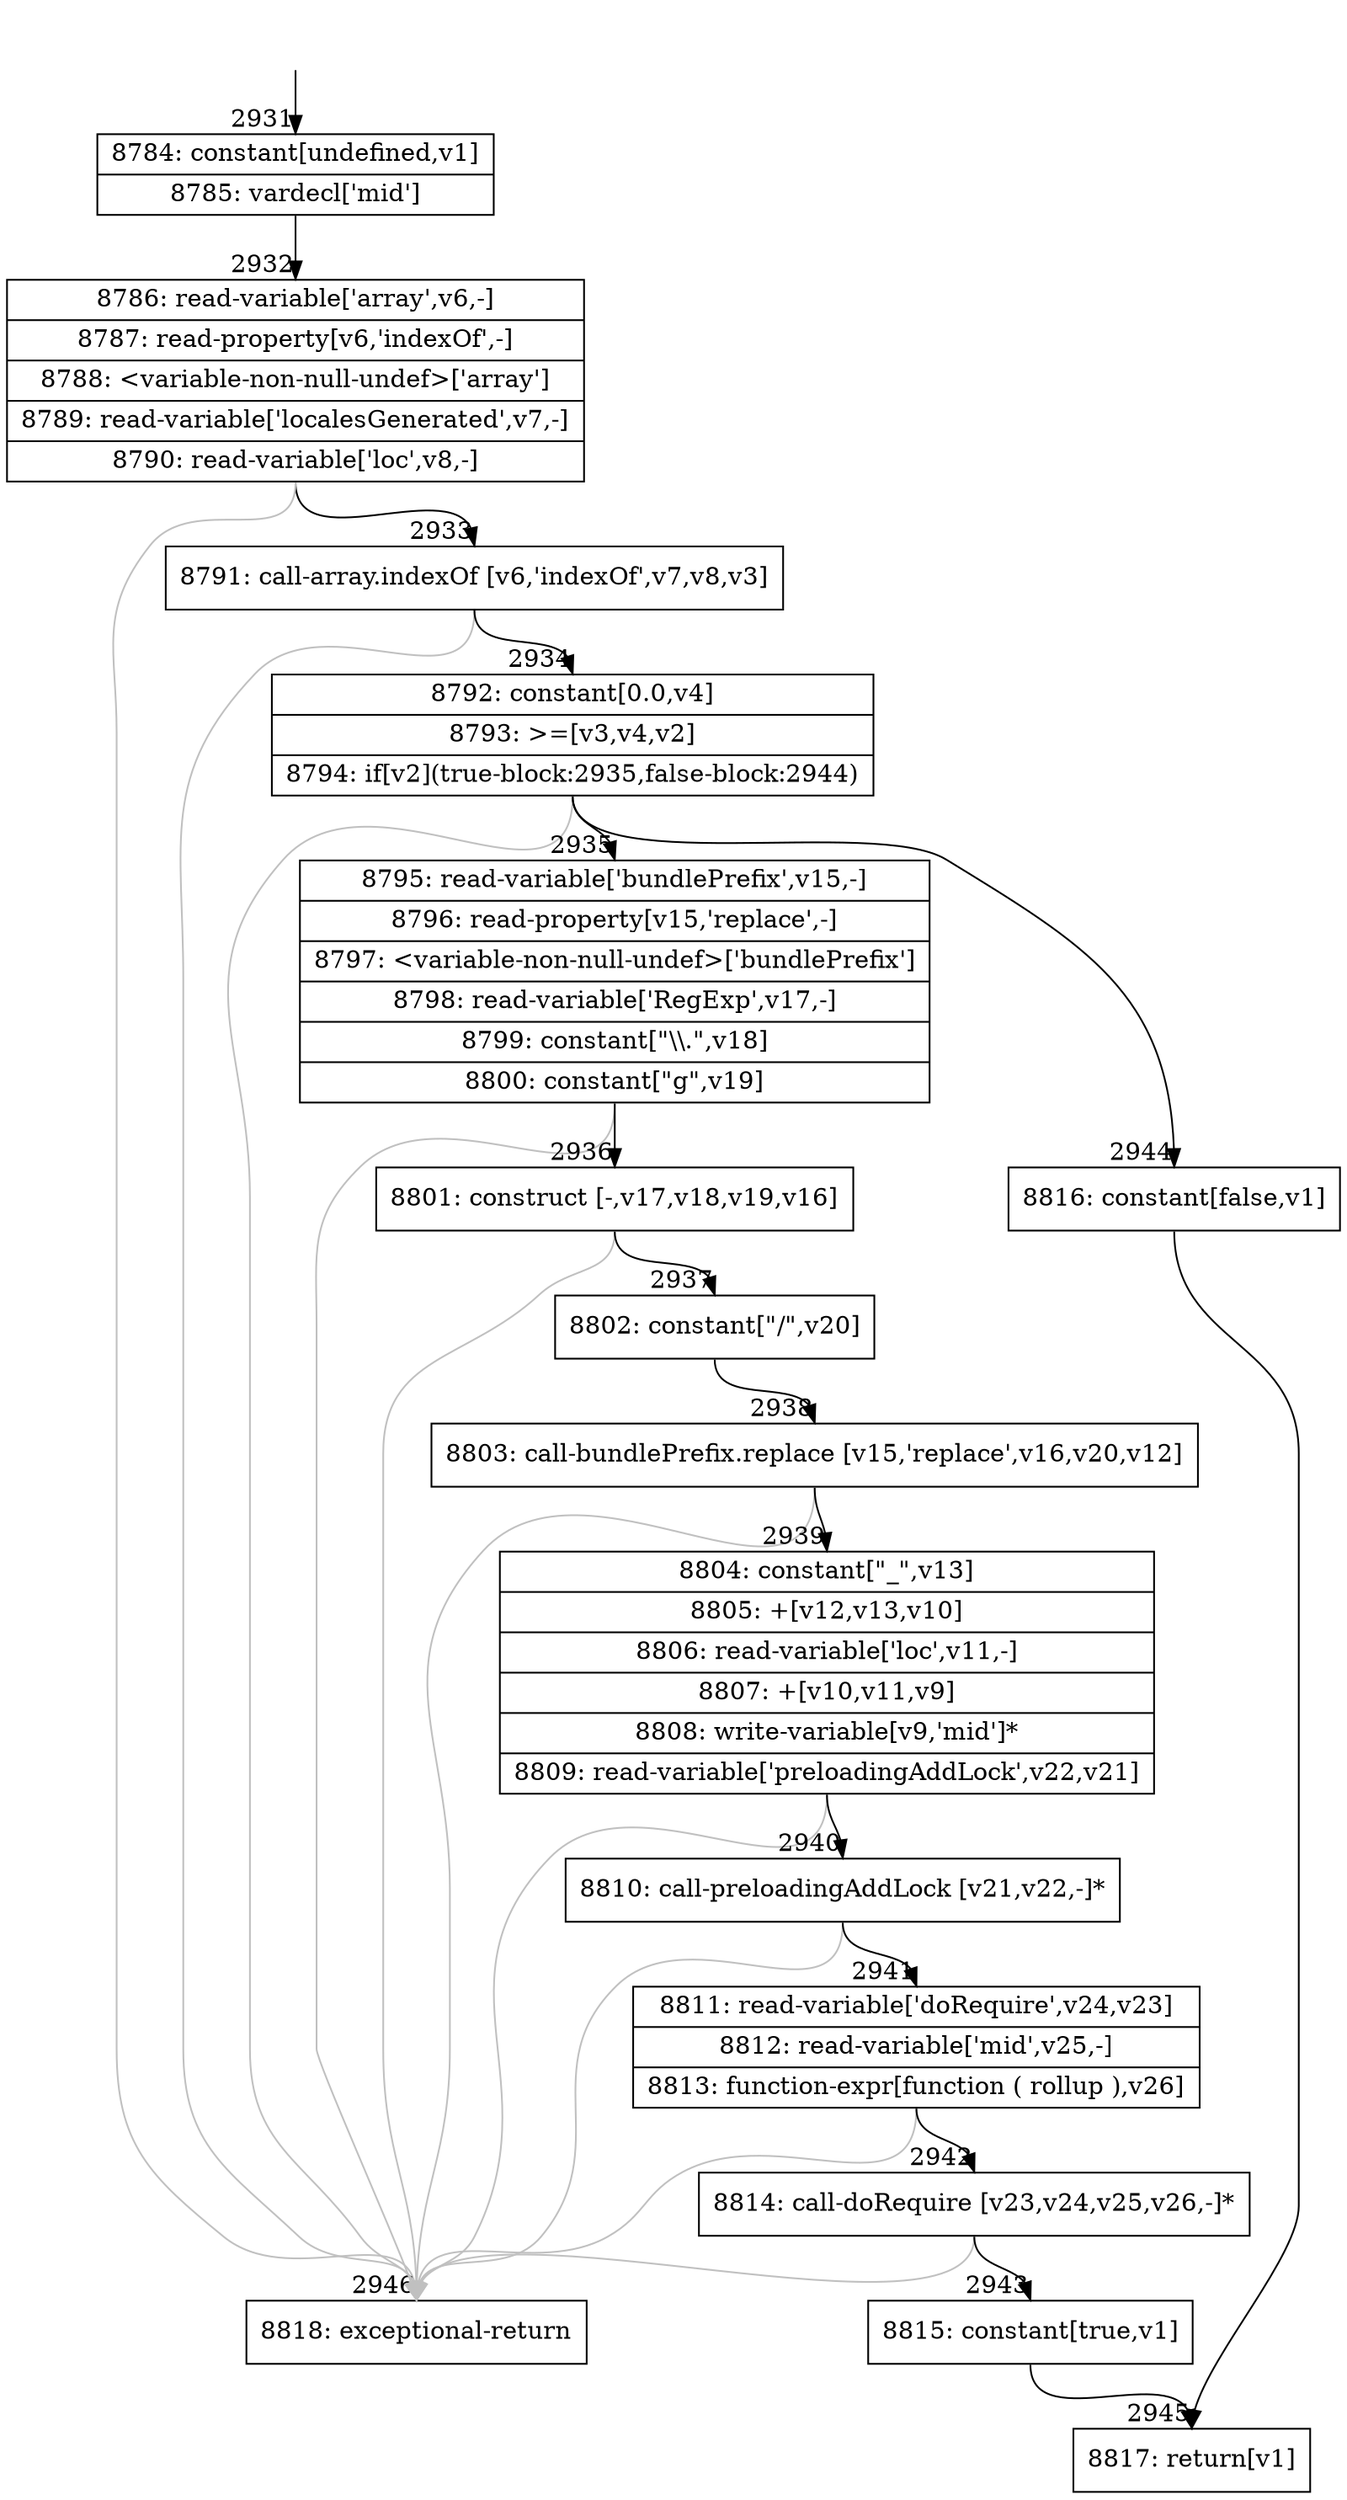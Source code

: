 digraph {
rankdir="TD"
BB_entry176[shape=none,label=""];
BB_entry176 -> BB2931 [tailport=s, headport=n, headlabel="    2931"]
BB2931 [shape=record label="{8784: constant[undefined,v1]|8785: vardecl['mid']}" ] 
BB2931 -> BB2932 [tailport=s, headport=n, headlabel="      2932"]
BB2932 [shape=record label="{8786: read-variable['array',v6,-]|8787: read-property[v6,'indexOf',-]|8788: \<variable-non-null-undef\>['array']|8789: read-variable['localesGenerated',v7,-]|8790: read-variable['loc',v8,-]}" ] 
BB2932 -> BB2933 [tailport=s, headport=n, headlabel="      2933"]
BB2932 -> BB2946 [tailport=s, headport=n, color=gray, headlabel="      2946"]
BB2933 [shape=record label="{8791: call-array.indexOf [v6,'indexOf',v7,v8,v3]}" ] 
BB2933 -> BB2934 [tailport=s, headport=n, headlabel="      2934"]
BB2933 -> BB2946 [tailport=s, headport=n, color=gray]
BB2934 [shape=record label="{8792: constant[0.0,v4]|8793: \>=[v3,v4,v2]|8794: if[v2](true-block:2935,false-block:2944)}" ] 
BB2934 -> BB2935 [tailport=s, headport=n, headlabel="      2935"]
BB2934 -> BB2944 [tailport=s, headport=n, headlabel="      2944"]
BB2934 -> BB2946 [tailport=s, headport=n, color=gray]
BB2935 [shape=record label="{8795: read-variable['bundlePrefix',v15,-]|8796: read-property[v15,'replace',-]|8797: \<variable-non-null-undef\>['bundlePrefix']|8798: read-variable['RegExp',v17,-]|8799: constant[\"\\\\.\",v18]|8800: constant[\"g\",v19]}" ] 
BB2935 -> BB2936 [tailport=s, headport=n, headlabel="      2936"]
BB2935 -> BB2946 [tailport=s, headport=n, color=gray]
BB2936 [shape=record label="{8801: construct [-,v17,v18,v19,v16]}" ] 
BB2936 -> BB2937 [tailport=s, headport=n, headlabel="      2937"]
BB2936 -> BB2946 [tailport=s, headport=n, color=gray]
BB2937 [shape=record label="{8802: constant[\"/\",v20]}" ] 
BB2937 -> BB2938 [tailport=s, headport=n, headlabel="      2938"]
BB2938 [shape=record label="{8803: call-bundlePrefix.replace [v15,'replace',v16,v20,v12]}" ] 
BB2938 -> BB2939 [tailport=s, headport=n, headlabel="      2939"]
BB2938 -> BB2946 [tailport=s, headport=n, color=gray]
BB2939 [shape=record label="{8804: constant[\"_\",v13]|8805: +[v12,v13,v10]|8806: read-variable['loc',v11,-]|8807: +[v10,v11,v9]|8808: write-variable[v9,'mid']*|8809: read-variable['preloadingAddLock',v22,v21]}" ] 
BB2939 -> BB2940 [tailport=s, headport=n, headlabel="      2940"]
BB2939 -> BB2946 [tailport=s, headport=n, color=gray]
BB2940 [shape=record label="{8810: call-preloadingAddLock [v21,v22,-]*}" ] 
BB2940 -> BB2941 [tailport=s, headport=n, headlabel="      2941"]
BB2940 -> BB2946 [tailport=s, headport=n, color=gray]
BB2941 [shape=record label="{8811: read-variable['doRequire',v24,v23]|8812: read-variable['mid',v25,-]|8813: function-expr[function ( rollup ),v26]}" ] 
BB2941 -> BB2942 [tailport=s, headport=n, headlabel="      2942"]
BB2941 -> BB2946 [tailport=s, headport=n, color=gray]
BB2942 [shape=record label="{8814: call-doRequire [v23,v24,v25,v26,-]*}" ] 
BB2942 -> BB2943 [tailport=s, headport=n, headlabel="      2943"]
BB2942 -> BB2946 [tailport=s, headport=n, color=gray]
BB2943 [shape=record label="{8815: constant[true,v1]}" ] 
BB2943 -> BB2945 [tailport=s, headport=n, headlabel="      2945"]
BB2944 [shape=record label="{8816: constant[false,v1]}" ] 
BB2944 -> BB2945 [tailport=s, headport=n]
BB2945 [shape=record label="{8817: return[v1]}" ] 
BB2946 [shape=record label="{8818: exceptional-return}" ] 
//#$~ 3308
}

